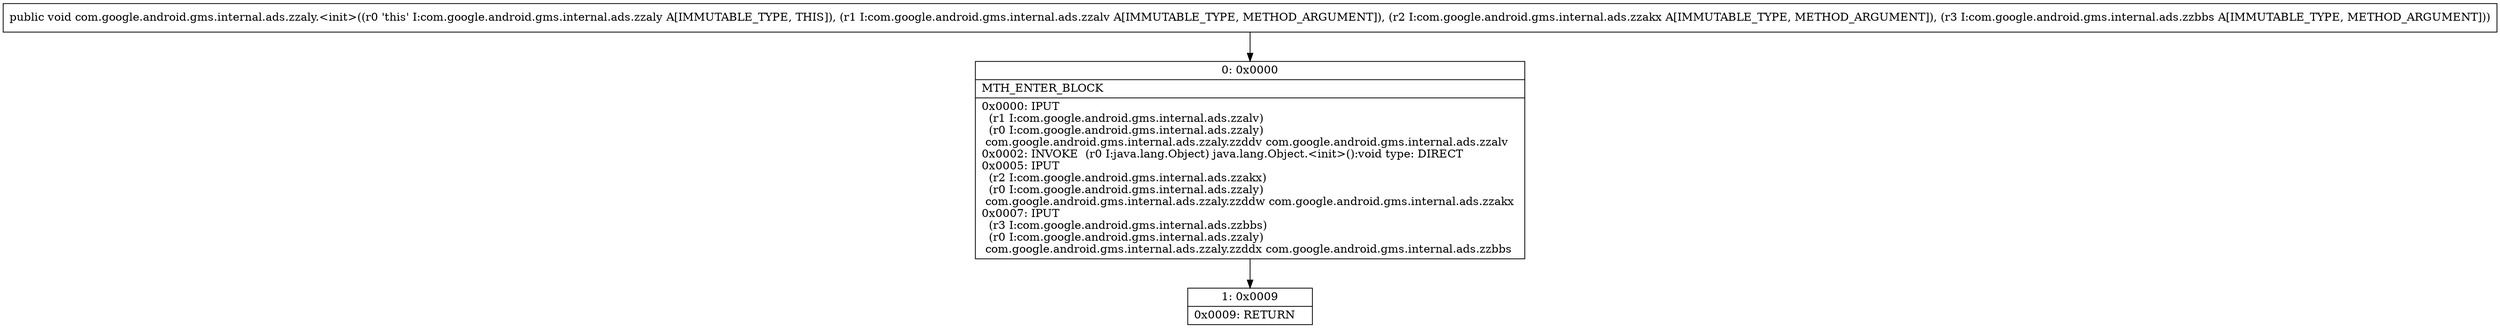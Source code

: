 digraph "CFG forcom.google.android.gms.internal.ads.zzaly.\<init\>(Lcom\/google\/android\/gms\/internal\/ads\/zzalv;Lcom\/google\/android\/gms\/internal\/ads\/zzakx;Lcom\/google\/android\/gms\/internal\/ads\/zzbbs;)V" {
Node_0 [shape=record,label="{0\:\ 0x0000|MTH_ENTER_BLOCK\l|0x0000: IPUT  \l  (r1 I:com.google.android.gms.internal.ads.zzalv)\l  (r0 I:com.google.android.gms.internal.ads.zzaly)\l com.google.android.gms.internal.ads.zzaly.zzddv com.google.android.gms.internal.ads.zzalv \l0x0002: INVOKE  (r0 I:java.lang.Object) java.lang.Object.\<init\>():void type: DIRECT \l0x0005: IPUT  \l  (r2 I:com.google.android.gms.internal.ads.zzakx)\l  (r0 I:com.google.android.gms.internal.ads.zzaly)\l com.google.android.gms.internal.ads.zzaly.zzddw com.google.android.gms.internal.ads.zzakx \l0x0007: IPUT  \l  (r3 I:com.google.android.gms.internal.ads.zzbbs)\l  (r0 I:com.google.android.gms.internal.ads.zzaly)\l com.google.android.gms.internal.ads.zzaly.zzddx com.google.android.gms.internal.ads.zzbbs \l}"];
Node_1 [shape=record,label="{1\:\ 0x0009|0x0009: RETURN   \l}"];
MethodNode[shape=record,label="{public void com.google.android.gms.internal.ads.zzaly.\<init\>((r0 'this' I:com.google.android.gms.internal.ads.zzaly A[IMMUTABLE_TYPE, THIS]), (r1 I:com.google.android.gms.internal.ads.zzalv A[IMMUTABLE_TYPE, METHOD_ARGUMENT]), (r2 I:com.google.android.gms.internal.ads.zzakx A[IMMUTABLE_TYPE, METHOD_ARGUMENT]), (r3 I:com.google.android.gms.internal.ads.zzbbs A[IMMUTABLE_TYPE, METHOD_ARGUMENT])) }"];
MethodNode -> Node_0;
Node_0 -> Node_1;
}

